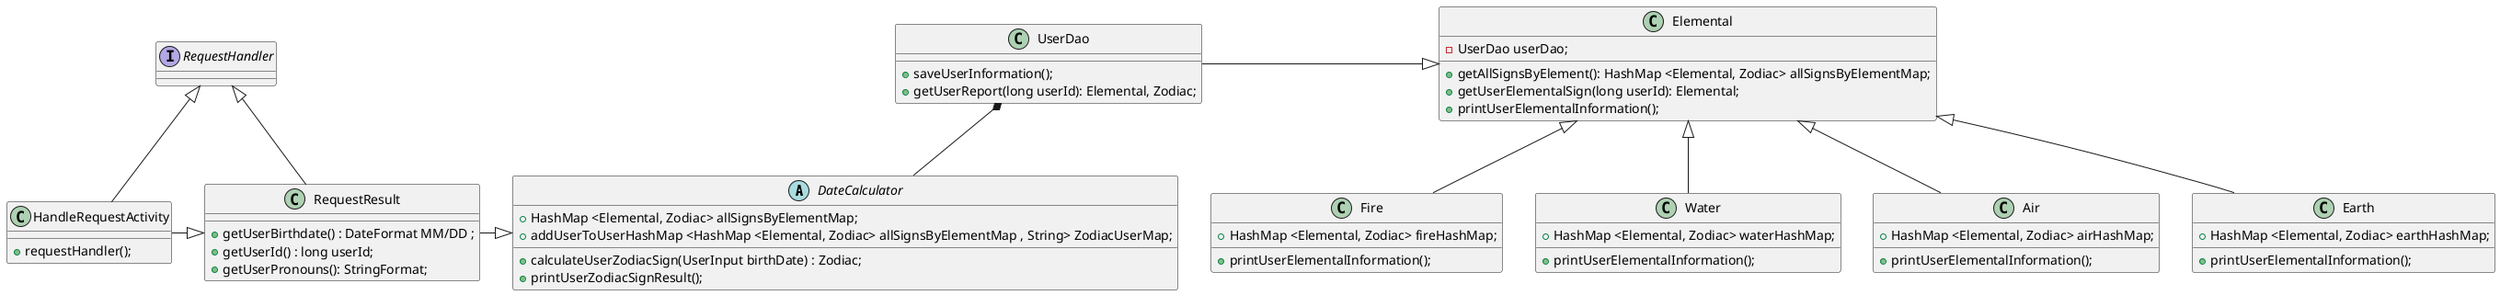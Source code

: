 @startuml
'https://plantuml.com/class-diagram

abstract class DateCalculator


interface RequestHandler
class HandleRequestActivity extends RequestHandler{
+ requestHandler();

}

class RequestResult extends RequestHandler {
+ getUserBirthdate() : DateFormat MM/DD ;
+ getUserId() : long userId;
+ getUserPronouns(): StringFormat;
}


HandleRequestActivity -|> RequestResult

class UserDao{
+ saveUserInformation();
+ getUserReport(long userId): Elemental, Zodiac;
}


RequestResult -|> DateCalculator

UserDao *-- DateCalculator

UserDao -|> Elemental

abstract class DateCalculator {
+ HashMap <Elemental, Zodiac> allSignsByElementMap;
+ calculateUserZodiacSign(UserInput birthDate) : Zodiac;
+ printUserZodiacSignResult();
+ addUserToUserHashMap <HashMap <Elemental, Zodiac> allSignsByElementMap , String> ZodiacUserMap;
}


class Elemental {
- UserDao userDao;
+ getAllSignsByElement(): HashMap <Elemental, Zodiac> allSignsByElementMap;
+ getUserElementalSign(long userId): Elemental;
+ printUserElementalInformation();

}

class Fire extends Elemental{
+ HashMap <Elemental, Zodiac> fireHashMap;
+ printUserElementalInformation();
}

class Water extends Elemental {
+ HashMap <Elemental, Zodiac> waterHashMap;
+ printUserElementalInformation();

}


class Air extends Elemental{
+ HashMap <Elemental, Zodiac> airHashMap;
+ printUserElementalInformation();
}


class Earth extends Elemental{
+ HashMap <Elemental, Zodiac> earthHashMap;
+ printUserElementalInformation();
}



@enduml